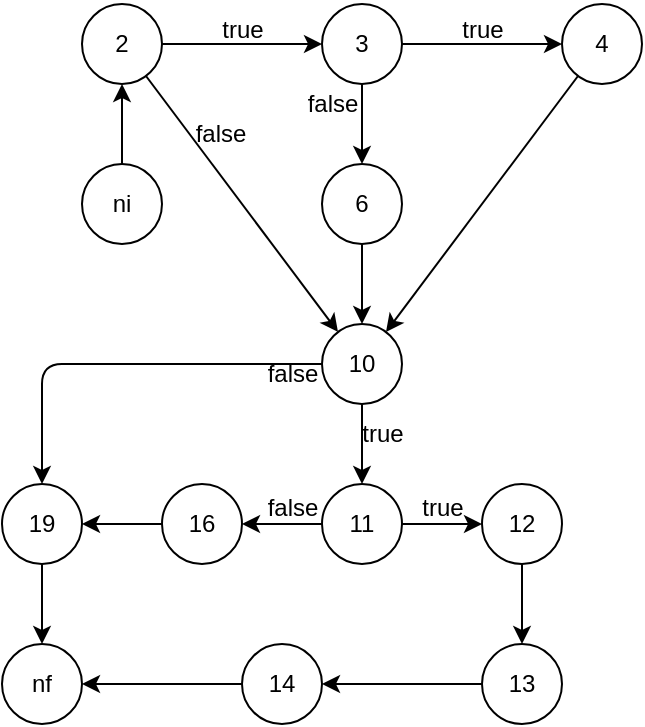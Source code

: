 <mxfile version="20.8.18" type="device"><diagram name="Pagina-1" id="dWnmtk0zpux-48yJkHmb"><mxGraphModel dx="869" dy="457" grid="1" gridSize="10" guides="1" tooltips="1" connect="1" arrows="1" fold="1" page="1" pageScale="1" pageWidth="827" pageHeight="1169" math="0" shadow="0"><root><mxCell id="0"/><mxCell id="1" parent="0"/><mxCell id="Qr45zyAvwvkCKAFwlIPf-62" value="ni" style="ellipse;whiteSpace=wrap;html=1;aspect=fixed;" parent="1" vertex="1"><mxGeometry x="320" y="440" width="40" height="40" as="geometry"/></mxCell><mxCell id="Qr45zyAvwvkCKAFwlIPf-63" style="edgeStyle=orthogonalEdgeStyle;rounded=0;orthogonalLoop=1;jettySize=auto;html=1;" parent="1" source="Qr45zyAvwvkCKAFwlIPf-62" target="Qr45zyAvwvkCKAFwlIPf-90" edge="1"><mxGeometry relative="1" as="geometry"><mxPoint x="320" y="380.0" as="sourcePoint"/><mxPoint x="320" y="380" as="targetPoint"/></mxGeometry></mxCell><mxCell id="Qr45zyAvwvkCKAFwlIPf-98" style="edgeStyle=orthogonalEdgeStyle;rounded=0;orthogonalLoop=1;jettySize=auto;html=1;" parent="1" source="Qr45zyAvwvkCKAFwlIPf-90" target="Qr45zyAvwvkCKAFwlIPf-91" edge="1"><mxGeometry relative="1" as="geometry"/></mxCell><mxCell id="Qr45zyAvwvkCKAFwlIPf-90" value="2" style="ellipse;whiteSpace=wrap;html=1;aspect=fixed;" parent="1" vertex="1"><mxGeometry x="320" y="360" width="40" height="40" as="geometry"/></mxCell><mxCell id="Qr45zyAvwvkCKAFwlIPf-100" style="edgeStyle=orthogonalEdgeStyle;rounded=0;orthogonalLoop=1;jettySize=auto;html=1;" parent="1" source="Qr45zyAvwvkCKAFwlIPf-91" target="Qr45zyAvwvkCKAFwlIPf-92" edge="1"><mxGeometry relative="1" as="geometry"/></mxCell><mxCell id="Qr45zyAvwvkCKAFwlIPf-128" style="edgeStyle=orthogonalEdgeStyle;rounded=0;orthogonalLoop=1;jettySize=auto;html=1;" parent="1" source="Qr45zyAvwvkCKAFwlIPf-91" target="Qr45zyAvwvkCKAFwlIPf-127" edge="1"><mxGeometry relative="1" as="geometry"/></mxCell><mxCell id="Qr45zyAvwvkCKAFwlIPf-91" value="3" style="ellipse;whiteSpace=wrap;html=1;aspect=fixed;" parent="1" vertex="1"><mxGeometry x="440" y="360" width="40" height="40" as="geometry"/></mxCell><mxCell id="Qr45zyAvwvkCKAFwlIPf-92" value="4" style="ellipse;whiteSpace=wrap;html=1;aspect=fixed;" parent="1" vertex="1"><mxGeometry x="560" y="360" width="40" height="40" as="geometry"/></mxCell><mxCell id="Qr45zyAvwvkCKAFwlIPf-94" value="10" style="ellipse;whiteSpace=wrap;html=1;aspect=fixed;" parent="1" vertex="1"><mxGeometry x="440" y="520" width="40" height="40" as="geometry"/></mxCell><mxCell id="Qr45zyAvwvkCKAFwlIPf-97" value="false" style="text;html=1;align=center;verticalAlign=middle;resizable=0;points=[];autosize=1;strokeColor=none;fillColor=none;" parent="1" vertex="1"><mxGeometry x="364" y="410" width="50" height="30" as="geometry"/></mxCell><mxCell id="Qr45zyAvwvkCKAFwlIPf-99" value="true" style="text;html=1;align=center;verticalAlign=middle;resizable=0;points=[];autosize=1;strokeColor=none;fillColor=none;" parent="1" vertex="1"><mxGeometry x="380" y="358" width="40" height="30" as="geometry"/></mxCell><mxCell id="Qr45zyAvwvkCKAFwlIPf-101" value="true" style="text;html=1;align=center;verticalAlign=middle;resizable=0;points=[];autosize=1;strokeColor=none;fillColor=none;" parent="1" vertex="1"><mxGeometry x="500" y="358" width="40" height="30" as="geometry"/></mxCell><mxCell id="Qr45zyAvwvkCKAFwlIPf-110" style="edgeStyle=orthogonalEdgeStyle;rounded=0;orthogonalLoop=1;jettySize=auto;html=1;" parent="1" source="Qr45zyAvwvkCKAFwlIPf-104" target="Qr45zyAvwvkCKAFwlIPf-108" edge="1"><mxGeometry relative="1" as="geometry"/></mxCell><mxCell id="Qr45zyAvwvkCKAFwlIPf-116" style="edgeStyle=orthogonalEdgeStyle;rounded=0;orthogonalLoop=1;jettySize=auto;html=1;" parent="1" source="Qr45zyAvwvkCKAFwlIPf-104" target="Qr45zyAvwvkCKAFwlIPf-115" edge="1"><mxGeometry relative="1" as="geometry"/></mxCell><mxCell id="Qr45zyAvwvkCKAFwlIPf-104" value="11" style="ellipse;whiteSpace=wrap;html=1;aspect=fixed;" parent="1" vertex="1"><mxGeometry x="440" y="600" width="40" height="40" as="geometry"/></mxCell><mxCell id="Qr45zyAvwvkCKAFwlIPf-106" value="nf" style="ellipse;whiteSpace=wrap;html=1;aspect=fixed;" parent="1" vertex="1"><mxGeometry x="280" y="680" width="40" height="40" as="geometry"/></mxCell><mxCell id="Qr45zyAvwvkCKAFwlIPf-111" style="edgeStyle=orthogonalEdgeStyle;rounded=0;orthogonalLoop=1;jettySize=auto;html=1;" parent="1" source="Qr45zyAvwvkCKAFwlIPf-108" target="Qr45zyAvwvkCKAFwlIPf-109" edge="1"><mxGeometry relative="1" as="geometry"/></mxCell><mxCell id="Qr45zyAvwvkCKAFwlIPf-108" value="12" style="ellipse;whiteSpace=wrap;html=1;aspect=fixed;" parent="1" vertex="1"><mxGeometry x="520" y="600" width="40" height="40" as="geometry"/></mxCell><mxCell id="8YrP42yU8QiWLTOv7IFm-2" style="edgeStyle=orthogonalEdgeStyle;rounded=0;orthogonalLoop=1;jettySize=auto;html=1;" edge="1" parent="1" source="Qr45zyAvwvkCKAFwlIPf-109" target="8YrP42yU8QiWLTOv7IFm-1"><mxGeometry relative="1" as="geometry"/></mxCell><mxCell id="Qr45zyAvwvkCKAFwlIPf-109" value="13" style="ellipse;whiteSpace=wrap;html=1;aspect=fixed;" parent="1" vertex="1"><mxGeometry x="520" y="680" width="40" height="40" as="geometry"/></mxCell><mxCell id="Qr45zyAvwvkCKAFwlIPf-112" value="true" style="text;html=1;align=center;verticalAlign=middle;resizable=0;points=[];autosize=1;strokeColor=none;fillColor=none;" parent="1" vertex="1"><mxGeometry x="450" y="560" width="40" height="30" as="geometry"/></mxCell><mxCell id="Qr45zyAvwvkCKAFwlIPf-113" value="true" style="text;html=1;align=center;verticalAlign=middle;resizable=0;points=[];autosize=1;strokeColor=none;fillColor=none;" parent="1" vertex="1"><mxGeometry x="480" y="597" width="40" height="30" as="geometry"/></mxCell><mxCell id="Qr45zyAvwvkCKAFwlIPf-114" value="false" style="text;html=1;align=center;verticalAlign=middle;resizable=0;points=[];autosize=1;strokeColor=none;fillColor=none;" parent="1" vertex="1"><mxGeometry x="400" y="597" width="50" height="30" as="geometry"/></mxCell><mxCell id="8YrP42yU8QiWLTOv7IFm-7" style="edgeStyle=orthogonalEdgeStyle;rounded=0;orthogonalLoop=1;jettySize=auto;html=1;" edge="1" parent="1" source="Qr45zyAvwvkCKAFwlIPf-115" target="8YrP42yU8QiWLTOv7IFm-6"><mxGeometry relative="1" as="geometry"/></mxCell><mxCell id="Qr45zyAvwvkCKAFwlIPf-115" value="16" style="ellipse;whiteSpace=wrap;html=1;aspect=fixed;" parent="1" vertex="1"><mxGeometry x="360" y="600" width="40" height="40" as="geometry"/></mxCell><mxCell id="Qr45zyAvwvkCKAFwlIPf-117" value="false" style="text;html=1;align=center;verticalAlign=middle;resizable=0;points=[];autosize=1;strokeColor=none;fillColor=none;" parent="1" vertex="1"><mxGeometry x="400" y="530" width="50" height="30" as="geometry"/></mxCell><mxCell id="Qr45zyAvwvkCKAFwlIPf-119" value="" style="endArrow=classic;html=1;rounded=0;" parent="1" source="Qr45zyAvwvkCKAFwlIPf-94" target="Qr45zyAvwvkCKAFwlIPf-104" edge="1"><mxGeometry width="50" height="50" relative="1" as="geometry"><mxPoint x="590" y="610" as="sourcePoint"/><mxPoint x="640" y="560" as="targetPoint"/></mxGeometry></mxCell><mxCell id="Qr45zyAvwvkCKAFwlIPf-133" style="edgeStyle=orthogonalEdgeStyle;rounded=0;orthogonalLoop=1;jettySize=auto;html=1;" parent="1" source="Qr45zyAvwvkCKAFwlIPf-127" target="Qr45zyAvwvkCKAFwlIPf-94" edge="1"><mxGeometry relative="1" as="geometry"/></mxCell><mxCell id="Qr45zyAvwvkCKAFwlIPf-127" value="6" style="ellipse;whiteSpace=wrap;html=1;aspect=fixed;" parent="1" vertex="1"><mxGeometry x="440" y="440" width="40" height="40" as="geometry"/></mxCell><mxCell id="Qr45zyAvwvkCKAFwlIPf-129" value="false" style="text;html=1;align=center;verticalAlign=middle;resizable=0;points=[];autosize=1;strokeColor=none;fillColor=none;" parent="1" vertex="1"><mxGeometry x="420" y="395" width="50" height="30" as="geometry"/></mxCell><mxCell id="Qr45zyAvwvkCKAFwlIPf-131" value="" style="endArrow=classic;html=1;rounded=0;" parent="1" source="Qr45zyAvwvkCKAFwlIPf-90" target="Qr45zyAvwvkCKAFwlIPf-94" edge="1"><mxGeometry width="50" height="50" relative="1" as="geometry"><mxPoint x="610" y="670" as="sourcePoint"/><mxPoint x="660" y="620" as="targetPoint"/><Array as="points"/></mxGeometry></mxCell><mxCell id="Qr45zyAvwvkCKAFwlIPf-132" value="" style="endArrow=classic;html=1;rounded=0;" parent="1" source="Qr45zyAvwvkCKAFwlIPf-92" target="Qr45zyAvwvkCKAFwlIPf-94" edge="1"><mxGeometry width="50" height="50" relative="1" as="geometry"><mxPoint x="360.267" y="407.164" as="sourcePoint"/><mxPoint x="459.71" y="572.85" as="targetPoint"/></mxGeometry></mxCell><mxCell id="8YrP42yU8QiWLTOv7IFm-4" style="edgeStyle=orthogonalEdgeStyle;rounded=0;orthogonalLoop=1;jettySize=auto;html=1;" edge="1" parent="1" source="8YrP42yU8QiWLTOv7IFm-1" target="Qr45zyAvwvkCKAFwlIPf-106"><mxGeometry relative="1" as="geometry"/></mxCell><mxCell id="8YrP42yU8QiWLTOv7IFm-1" value="14" style="ellipse;whiteSpace=wrap;html=1;aspect=fixed;" vertex="1" parent="1"><mxGeometry x="400" y="680" width="40" height="40" as="geometry"/></mxCell><mxCell id="8YrP42yU8QiWLTOv7IFm-5" value="" style="endArrow=classic;html=1;rounded=1;" edge="1" parent="1" source="Qr45zyAvwvkCKAFwlIPf-94" target="8YrP42yU8QiWLTOv7IFm-6"><mxGeometry width="50" height="50" relative="1" as="geometry"><mxPoint x="390" y="650" as="sourcePoint"/><mxPoint x="600" y="710" as="targetPoint"/><Array as="points"><mxPoint x="300" y="540"/></Array></mxGeometry></mxCell><mxCell id="8YrP42yU8QiWLTOv7IFm-8" style="edgeStyle=orthogonalEdgeStyle;rounded=0;orthogonalLoop=1;jettySize=auto;html=1;" edge="1" parent="1" source="8YrP42yU8QiWLTOv7IFm-6" target="Qr45zyAvwvkCKAFwlIPf-106"><mxGeometry relative="1" as="geometry"/></mxCell><mxCell id="8YrP42yU8QiWLTOv7IFm-6" value="19" style="ellipse;whiteSpace=wrap;html=1;aspect=fixed;" vertex="1" parent="1"><mxGeometry x="280" y="600" width="40" height="40" as="geometry"/></mxCell></root></mxGraphModel></diagram></mxfile>